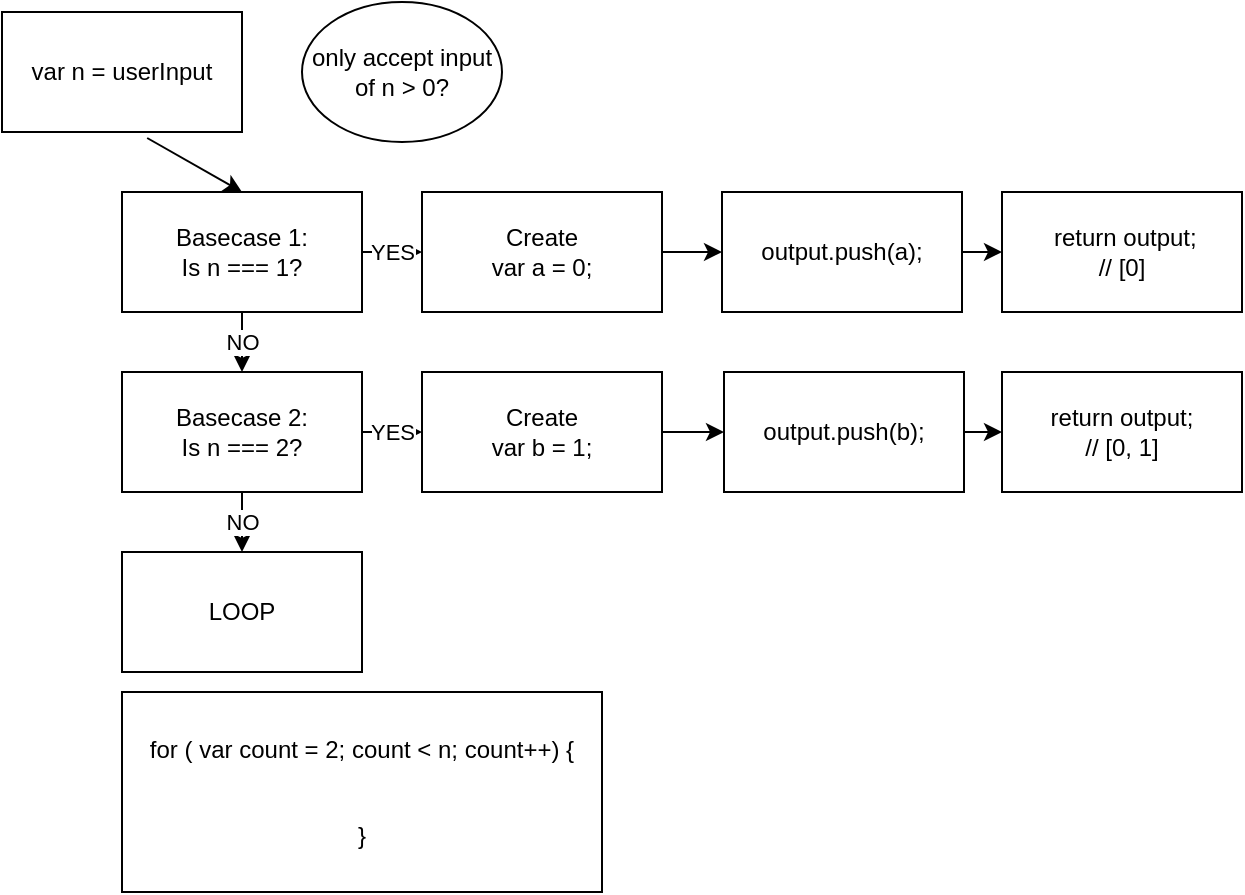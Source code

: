<mxfile version="13.4.9" type="github">
  <diagram id="mqUUIVUrgcyhS-0pyW_c" name="Page-1">
    <mxGraphModel dx="928" dy="565" grid="1" gridSize="10" guides="1" tooltips="1" connect="1" arrows="1" fold="1" page="1" pageScale="1" pageWidth="827" pageHeight="1169" math="0" shadow="0">
      <root>
        <mxCell id="0" />
        <mxCell id="1" parent="0" />
        <mxCell id="FPIck0brI8026hTAf2uE-1" value="var n = userInput" style="rounded=0;whiteSpace=wrap;html=1;" vertex="1" parent="1">
          <mxGeometry x="70" y="20" width="120" height="60" as="geometry" />
        </mxCell>
        <mxCell id="FPIck0brI8026hTAf2uE-2" value="Basecase 1:&lt;br&gt;Is n === 1?" style="rounded=0;whiteSpace=wrap;html=1;" vertex="1" parent="1">
          <mxGeometry x="130" y="110" width="120" height="60" as="geometry" />
        </mxCell>
        <mxCell id="FPIck0brI8026hTAf2uE-3" value="&amp;nbsp;return output;&lt;br&gt;// [0]" style="rounded=0;whiteSpace=wrap;html=1;" vertex="1" parent="1">
          <mxGeometry x="570" y="110" width="120" height="60" as="geometry" />
        </mxCell>
        <mxCell id="FPIck0brI8026hTAf2uE-5" value="Basecase 2:&lt;br&gt;Is n === 2?" style="rounded=0;whiteSpace=wrap;html=1;" vertex="1" parent="1">
          <mxGeometry x="130" y="200" width="120" height="60" as="geometry" />
        </mxCell>
        <mxCell id="FPIck0brI8026hTAf2uE-6" value="" style="endArrow=classic;html=1;exitX=1;exitY=0.5;exitDx=0;exitDy=0;entryX=0;entryY=0.5;entryDx=0;entryDy=0;" edge="1" parent="1" source="FPIck0brI8026hTAf2uE-16" target="FPIck0brI8026hTAf2uE-22">
          <mxGeometry width="50" height="50" relative="1" as="geometry">
            <mxPoint x="250" y="170" as="sourcePoint" />
            <mxPoint x="440" y="140" as="targetPoint" />
          </mxGeometry>
        </mxCell>
        <mxCell id="FPIck0brI8026hTAf2uE-7" value="NO" style="endArrow=classic;html=1;entryX=0.5;entryY=0;entryDx=0;entryDy=0;exitX=0.5;exitY=1;exitDx=0;exitDy=0;" edge="1" parent="1" source="FPIck0brI8026hTAf2uE-2" target="FPIck0brI8026hTAf2uE-5">
          <mxGeometry width="50" height="50" relative="1" as="geometry">
            <mxPoint x="170" y="210" as="sourcePoint" />
            <mxPoint x="220" y="160" as="targetPoint" />
          </mxGeometry>
        </mxCell>
        <mxCell id="FPIck0brI8026hTAf2uE-8" value="" style="endArrow=classic;html=1;exitX=0.605;exitY=1.05;exitDx=0;exitDy=0;exitPerimeter=0;entryX=0.5;entryY=0;entryDx=0;entryDy=0;" edge="1" parent="1" source="FPIck0brI8026hTAf2uE-1" target="FPIck0brI8026hTAf2uE-2">
          <mxGeometry width="50" height="50" relative="1" as="geometry">
            <mxPoint x="150" y="120" as="sourcePoint" />
            <mxPoint x="200" y="70" as="targetPoint" />
          </mxGeometry>
        </mxCell>
        <mxCell id="FPIck0brI8026hTAf2uE-9" value="return output;&lt;br&gt;// [0, 1]" style="rounded=0;whiteSpace=wrap;html=1;" vertex="1" parent="1">
          <mxGeometry x="570" y="200" width="120" height="60" as="geometry" />
        </mxCell>
        <mxCell id="FPIck0brI8026hTAf2uE-10" value="YES" style="endArrow=classic;html=1;exitX=1;exitY=0.5;exitDx=0;exitDy=0;" edge="1" parent="1" source="FPIck0brI8026hTAf2uE-5" target="FPIck0brI8026hTAf2uE-18">
          <mxGeometry width="50" height="50" relative="1" as="geometry">
            <mxPoint x="250" y="260" as="sourcePoint" />
            <mxPoint x="300" y="210" as="targetPoint" />
          </mxGeometry>
        </mxCell>
        <mxCell id="FPIck0brI8026hTAf2uE-11" value="LOOP" style="rounded=0;whiteSpace=wrap;html=1;" vertex="1" parent="1">
          <mxGeometry x="130" y="290" width="120" height="60" as="geometry" />
        </mxCell>
        <mxCell id="FPIck0brI8026hTAf2uE-12" value="NO" style="endArrow=classic;html=1;exitX=0.5;exitY=1;exitDx=0;exitDy=0;entryX=0.5;entryY=0;entryDx=0;entryDy=0;" edge="1" parent="1" source="FPIck0brI8026hTAf2uE-5" target="FPIck0brI8026hTAf2uE-11">
          <mxGeometry width="50" height="50" relative="1" as="geometry">
            <mxPoint x="170" y="300" as="sourcePoint" />
            <mxPoint x="220" y="250" as="targetPoint" />
          </mxGeometry>
        </mxCell>
        <mxCell id="FPIck0brI8026hTAf2uE-13" value="only accept input of n &amp;gt; 0?" style="ellipse;whiteSpace=wrap;html=1;" vertex="1" parent="1">
          <mxGeometry x="220" y="15" width="100" height="70" as="geometry" />
        </mxCell>
        <mxCell id="FPIck0brI8026hTAf2uE-16" value="Create &lt;br&gt;var a = 0;" style="rounded=0;whiteSpace=wrap;html=1;" vertex="1" parent="1">
          <mxGeometry x="280" y="110" width="120" height="60" as="geometry" />
        </mxCell>
        <mxCell id="FPIck0brI8026hTAf2uE-17" value="YES" style="endArrow=classic;html=1;exitX=1;exitY=0.5;exitDx=0;exitDy=0;entryX=0;entryY=0.5;entryDx=0;entryDy=0;" edge="1" parent="1" source="FPIck0brI8026hTAf2uE-2" target="FPIck0brI8026hTAf2uE-16">
          <mxGeometry width="50" height="50" relative="1" as="geometry">
            <mxPoint x="250" y="140" as="sourcePoint" />
            <mxPoint x="430" y="140" as="targetPoint" />
          </mxGeometry>
        </mxCell>
        <mxCell id="FPIck0brI8026hTAf2uE-21" style="edgeStyle=orthogonalEdgeStyle;rounded=0;orthogonalLoop=1;jettySize=auto;html=1;exitX=1;exitY=0.5;exitDx=0;exitDy=0;entryX=0;entryY=0.5;entryDx=0;entryDy=0;" edge="1" parent="1" source="FPIck0brI8026hTAf2uE-18" target="FPIck0brI8026hTAf2uE-20">
          <mxGeometry relative="1" as="geometry" />
        </mxCell>
        <mxCell id="FPIck0brI8026hTAf2uE-18" value="Create&lt;br&gt;var b = 1;" style="rounded=0;whiteSpace=wrap;html=1;" vertex="1" parent="1">
          <mxGeometry x="280" y="200" width="120" height="60" as="geometry" />
        </mxCell>
        <mxCell id="FPIck0brI8026hTAf2uE-26" style="edgeStyle=orthogonalEdgeStyle;rounded=0;orthogonalLoop=1;jettySize=auto;html=1;exitX=1;exitY=0.5;exitDx=0;exitDy=0;entryX=0;entryY=0.5;entryDx=0;entryDy=0;" edge="1" parent="1" source="FPIck0brI8026hTAf2uE-20" target="FPIck0brI8026hTAf2uE-9">
          <mxGeometry relative="1" as="geometry" />
        </mxCell>
        <mxCell id="FPIck0brI8026hTAf2uE-20" value="output.push(b);" style="rounded=0;whiteSpace=wrap;html=1;" vertex="1" parent="1">
          <mxGeometry x="431" y="200" width="120" height="60" as="geometry" />
        </mxCell>
        <mxCell id="FPIck0brI8026hTAf2uE-25" style="edgeStyle=orthogonalEdgeStyle;rounded=0;orthogonalLoop=1;jettySize=auto;html=1;exitX=1;exitY=0.5;exitDx=0;exitDy=0;entryX=0;entryY=0.5;entryDx=0;entryDy=0;" edge="1" parent="1" source="FPIck0brI8026hTAf2uE-22" target="FPIck0brI8026hTAf2uE-3">
          <mxGeometry relative="1" as="geometry" />
        </mxCell>
        <mxCell id="FPIck0brI8026hTAf2uE-22" value="output.push(a);" style="rounded=0;whiteSpace=wrap;html=1;" vertex="1" parent="1">
          <mxGeometry x="430" y="110" width="120" height="60" as="geometry" />
        </mxCell>
        <mxCell id="FPIck0brI8026hTAf2uE-27" value="for ( var count = 2; count &amp;lt; n; count++) {&lt;br&gt;&lt;br&gt;&lt;br&gt;}&lt;br&gt;" style="rounded=0;whiteSpace=wrap;html=1;" vertex="1" parent="1">
          <mxGeometry x="130" y="360" width="240" height="100" as="geometry" />
        </mxCell>
      </root>
    </mxGraphModel>
  </diagram>
</mxfile>
